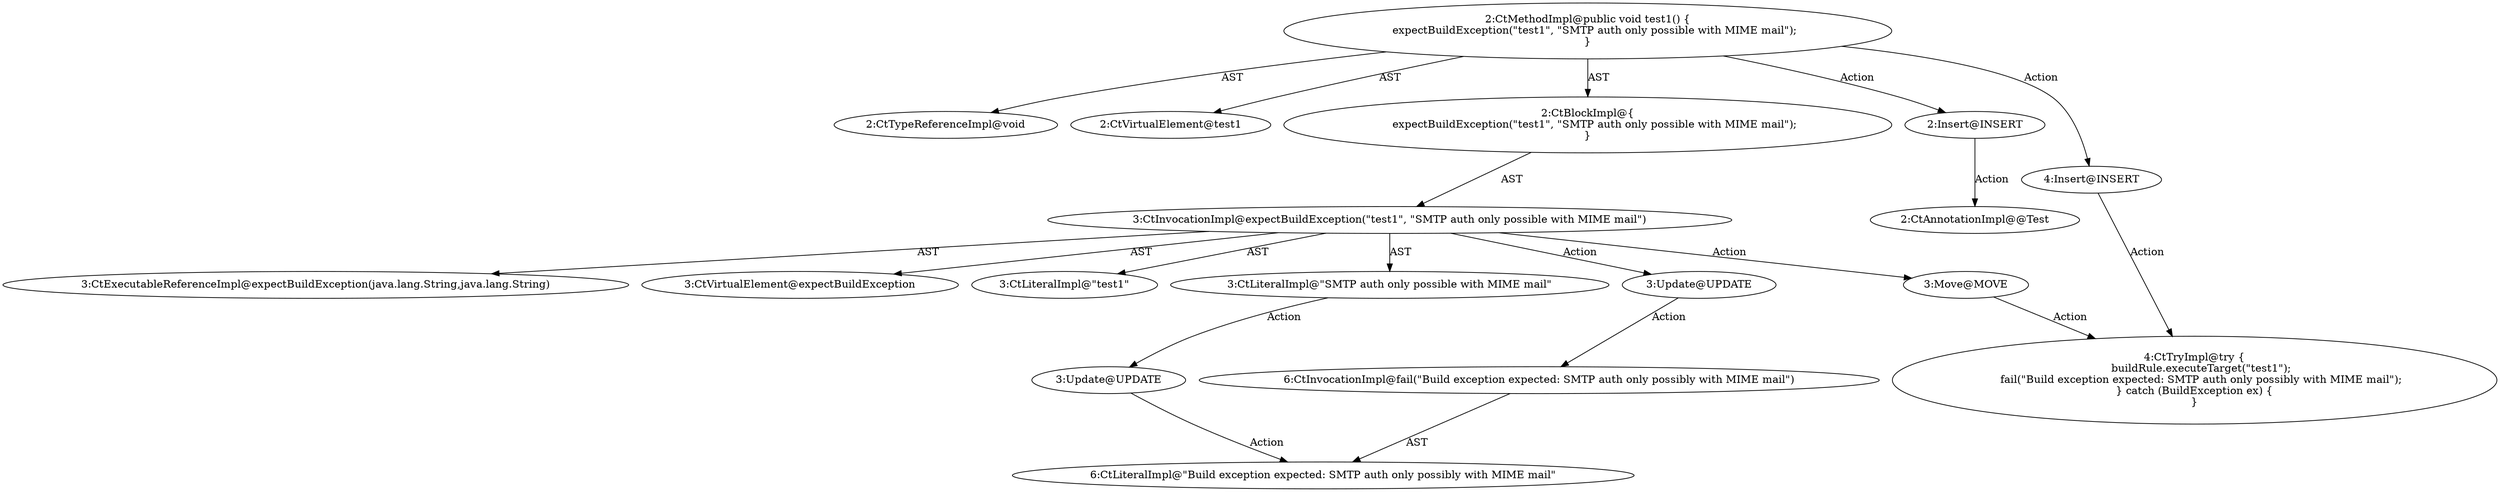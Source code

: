 digraph "test1#?" {
0 [label="2:CtTypeReferenceImpl@void" shape=ellipse]
1 [label="2:CtVirtualElement@test1" shape=ellipse]
2 [label="3:CtExecutableReferenceImpl@expectBuildException(java.lang.String,java.lang.String)" shape=ellipse]
3 [label="3:CtVirtualElement@expectBuildException" shape=ellipse]
4 [label="3:CtLiteralImpl@\"test1\"" shape=ellipse]
5 [label="3:CtLiteralImpl@\"SMTP auth only possible with MIME mail\"" shape=ellipse]
6 [label="3:CtInvocationImpl@expectBuildException(\"test1\", \"SMTP auth only possible with MIME mail\")" shape=ellipse]
7 [label="2:CtBlockImpl@\{
    expectBuildException(\"test1\", \"SMTP auth only possible with MIME mail\");
\}" shape=ellipse]
8 [label="2:CtMethodImpl@public void test1() \{
    expectBuildException(\"test1\", \"SMTP auth only possible with MIME mail\");
\}" shape=ellipse]
9 [label="3:Update@UPDATE" shape=ellipse]
10 [label="6:CtInvocationImpl@fail(\"Build exception expected: SMTP auth only possibly with MIME mail\")" shape=ellipse]
11 [label="3:Update@UPDATE" shape=ellipse]
12 [label="6:CtLiteralImpl@\"Build exception expected: SMTP auth only possibly with MIME mail\"" shape=ellipse]
13 [label="2:Insert@INSERT" shape=ellipse]
14 [label="2:CtAnnotationImpl@@Test" shape=ellipse]
15 [label="4:Insert@INSERT" shape=ellipse]
16 [label="4:CtTryImpl@try \{
    buildRule.executeTarget(\"test1\");
    fail(\"Build exception expected: SMTP auth only possibly with MIME mail\");
\} catch (BuildException ex) \{
\}" shape=ellipse]
17 [label="3:Move@MOVE" shape=ellipse]
5 -> 11 [label="Action"];
6 -> 3 [label="AST"];
6 -> 2 [label="AST"];
6 -> 4 [label="AST"];
6 -> 5 [label="AST"];
6 -> 9 [label="Action"];
6 -> 17 [label="Action"];
7 -> 6 [label="AST"];
8 -> 1 [label="AST"];
8 -> 0 [label="AST"];
8 -> 7 [label="AST"];
8 -> 13 [label="Action"];
8 -> 15 [label="Action"];
9 -> 10 [label="Action"];
10 -> 12 [label="AST"];
11 -> 12 [label="Action"];
13 -> 14 [label="Action"];
15 -> 16 [label="Action"];
17 -> 16 [label="Action"];
}